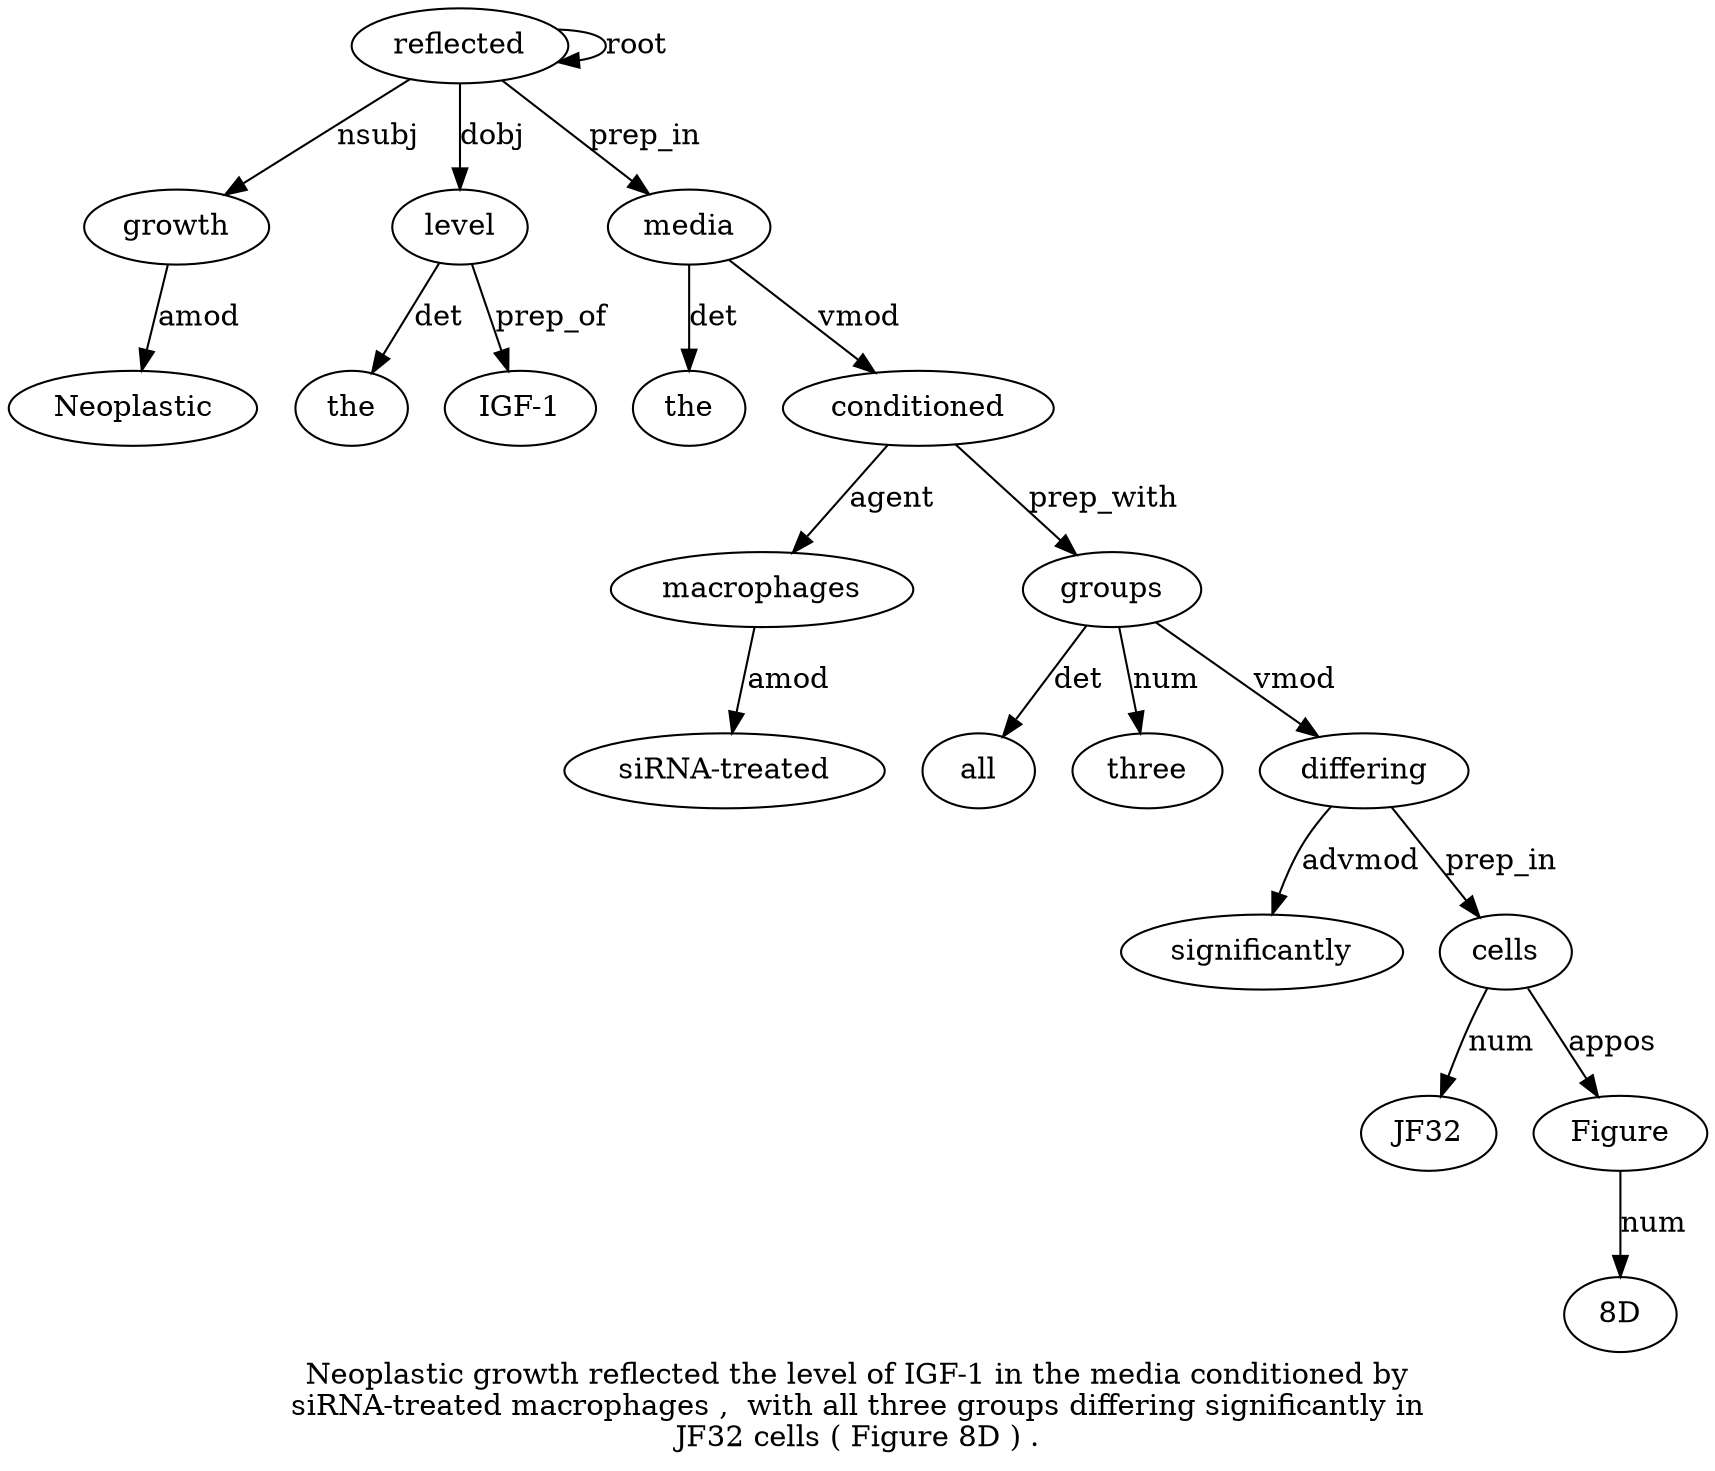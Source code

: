 digraph "Neoplastic growth reflected the level of IGF-1 in the media conditioned by siRNA-treated macrophages ,  with all three groups differing significantly in JF32 cells ( Figure 8D ) ." {
label="Neoplastic growth reflected the level of IGF-1 in the media conditioned by
siRNA-treated macrophages ,  with all three groups differing significantly in
JF32 cells ( Figure 8D ) .";
growth2 [style=filled, fillcolor=white, label=growth];
Neoplastic1 [style=filled, fillcolor=white, label=Neoplastic];
growth2 -> Neoplastic1  [label=amod];
reflected3 [style=filled, fillcolor=white, label=reflected];
reflected3 -> growth2  [label=nsubj];
reflected3 -> reflected3  [label=root];
level5 [style=filled, fillcolor=white, label=level];
the4 [style=filled, fillcolor=white, label=the];
level5 -> the4  [label=det];
reflected3 -> level5  [label=dobj];
"IGF-17" [style=filled, fillcolor=white, label="IGF-1"];
level5 -> "IGF-17"  [label=prep_of];
media10 [style=filled, fillcolor=white, label=media];
the9 [style=filled, fillcolor=white, label=the];
media10 -> the9  [label=det];
reflected3 -> media10  [label=prep_in];
conditioned11 [style=filled, fillcolor=white, label=conditioned];
media10 -> conditioned11  [label=vmod];
macrophages14 [style=filled, fillcolor=white, label=macrophages];
"siRNA-treated13" [style=filled, fillcolor=white, label="siRNA-treated"];
macrophages14 -> "siRNA-treated13"  [label=amod];
conditioned11 -> macrophages14  [label=agent];
groups19 [style=filled, fillcolor=white, label=groups];
all17 [style=filled, fillcolor=white, label=all];
groups19 -> all17  [label=det];
three18 [style=filled, fillcolor=white, label=three];
groups19 -> three18  [label=num];
conditioned11 -> groups19  [label=prep_with];
differing20 [style=filled, fillcolor=white, label=differing];
groups19 -> differing20  [label=vmod];
significantly21 [style=filled, fillcolor=white, label=significantly];
differing20 -> significantly21  [label=advmod];
cells24 [style=filled, fillcolor=white, label=cells];
JF32 [style=filled, fillcolor=white, label=JF32];
cells24 -> JF32  [label=num];
differing20 -> cells24  [label=prep_in];
Figure26 [style=filled, fillcolor=white, label=Figure];
cells24 -> Figure26  [label=appos];
"8D27" [style=filled, fillcolor=white, label="8D"];
Figure26 -> "8D27"  [label=num];
}
